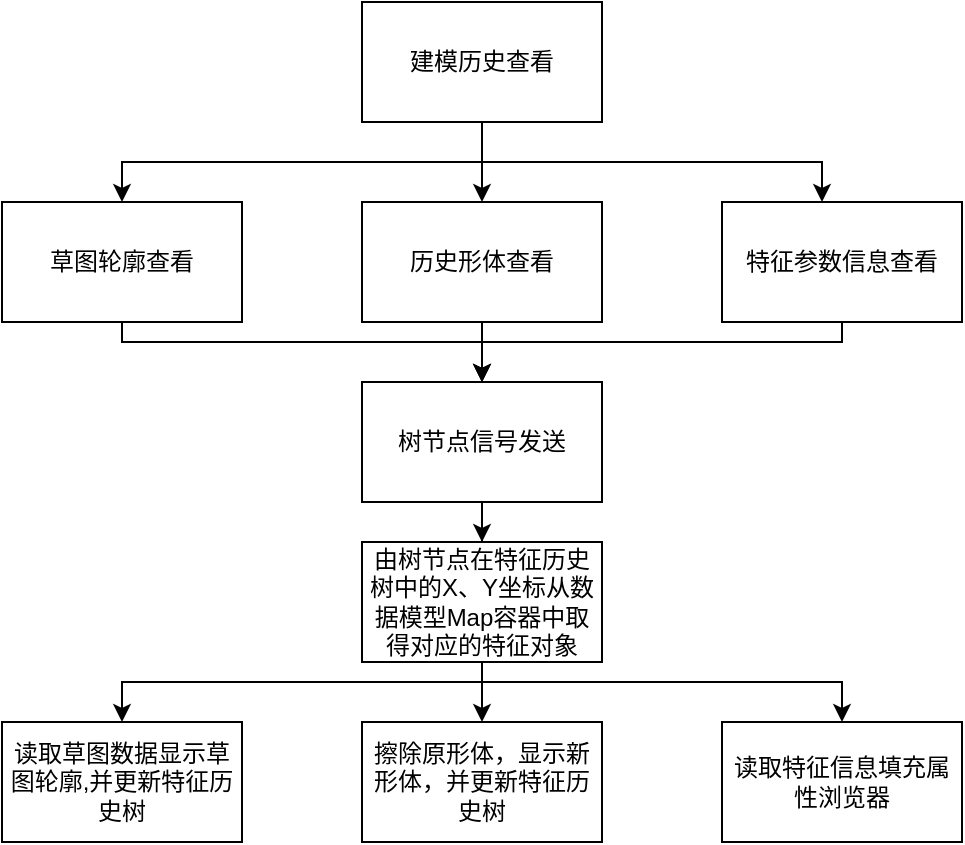 <mxfile version="22.0.7" type="github">
  <diagram name="第 1 页" id="KYP6m6URt_sWf72qFTFN">
    <mxGraphModel dx="1290" dy="580" grid="1" gridSize="10" guides="1" tooltips="1" connect="1" arrows="1" fold="1" page="1" pageScale="1" pageWidth="827" pageHeight="1169" math="0" shadow="0">
      <root>
        <mxCell id="0" />
        <mxCell id="1" parent="0" />
        <mxCell id="z0fU7bqc94iNgIzK22HY-18" style="edgeStyle=orthogonalEdgeStyle;rounded=0;orthogonalLoop=1;jettySize=auto;html=1;entryX=0.5;entryY=0;entryDx=0;entryDy=0;" parent="1" source="z0fU7bqc94iNgIzK22HY-8" target="z0fU7bqc94iNgIzK22HY-11" edge="1">
          <mxGeometry relative="1" as="geometry" />
        </mxCell>
        <mxCell id="z0fU7bqc94iNgIzK22HY-19" style="edgeStyle=orthogonalEdgeStyle;rounded=0;orthogonalLoop=1;jettySize=auto;html=1;" parent="1" source="z0fU7bqc94iNgIzK22HY-8" target="z0fU7bqc94iNgIzK22HY-9" edge="1">
          <mxGeometry relative="1" as="geometry">
            <Array as="points">
              <mxPoint x="280" y="300" />
              <mxPoint x="100" y="300" />
            </Array>
          </mxGeometry>
        </mxCell>
        <mxCell id="z0fU7bqc94iNgIzK22HY-20" style="edgeStyle=orthogonalEdgeStyle;rounded=0;orthogonalLoop=1;jettySize=auto;html=1;" parent="1" source="z0fU7bqc94iNgIzK22HY-8" target="z0fU7bqc94iNgIzK22HY-12" edge="1">
          <mxGeometry relative="1" as="geometry">
            <Array as="points">
              <mxPoint x="280" y="300" />
              <mxPoint x="450" y="300" />
            </Array>
          </mxGeometry>
        </mxCell>
        <mxCell id="z0fU7bqc94iNgIzK22HY-8" value="建模历史查看" style="rounded=0;whiteSpace=wrap;html=1;" parent="1" vertex="1">
          <mxGeometry x="220" y="220" width="120" height="60" as="geometry" />
        </mxCell>
        <mxCell id="z0fU7bqc94iNgIzK22HY-26" style="edgeStyle=orthogonalEdgeStyle;rounded=0;orthogonalLoop=1;jettySize=auto;html=1;" parent="1" source="z0fU7bqc94iNgIzK22HY-9" target="z0fU7bqc94iNgIzK22HY-13" edge="1">
          <mxGeometry relative="1" as="geometry">
            <Array as="points">
              <mxPoint x="100" y="390" />
              <mxPoint x="280" y="390" />
            </Array>
          </mxGeometry>
        </mxCell>
        <mxCell id="z0fU7bqc94iNgIzK22HY-9" value="草图轮廓查看" style="rounded=0;whiteSpace=wrap;html=1;" parent="1" vertex="1">
          <mxGeometry x="40" y="320" width="120" height="60" as="geometry" />
        </mxCell>
        <mxCell id="z0fU7bqc94iNgIzK22HY-21" style="edgeStyle=orthogonalEdgeStyle;rounded=0;orthogonalLoop=1;jettySize=auto;html=1;entryX=0.5;entryY=0;entryDx=0;entryDy=0;" parent="1" source="z0fU7bqc94iNgIzK22HY-11" target="z0fU7bqc94iNgIzK22HY-13" edge="1">
          <mxGeometry relative="1" as="geometry" />
        </mxCell>
        <mxCell id="z0fU7bqc94iNgIzK22HY-11" value="历史形体查看" style="rounded=0;whiteSpace=wrap;html=1;" parent="1" vertex="1">
          <mxGeometry x="220" y="320" width="120" height="60" as="geometry" />
        </mxCell>
        <mxCell id="z0fU7bqc94iNgIzK22HY-28" style="edgeStyle=orthogonalEdgeStyle;rounded=0;orthogonalLoop=1;jettySize=auto;html=1;" parent="1" source="z0fU7bqc94iNgIzK22HY-12" target="z0fU7bqc94iNgIzK22HY-13" edge="1">
          <mxGeometry relative="1" as="geometry">
            <Array as="points">
              <mxPoint x="460" y="390" />
              <mxPoint x="280" y="390" />
            </Array>
          </mxGeometry>
        </mxCell>
        <mxCell id="z0fU7bqc94iNgIzK22HY-12" value="特征参数信息查看" style="rounded=0;whiteSpace=wrap;html=1;" parent="1" vertex="1">
          <mxGeometry x="400" y="320" width="120" height="60" as="geometry" />
        </mxCell>
        <mxCell id="z0fU7bqc94iNgIzK22HY-22" style="edgeStyle=orthogonalEdgeStyle;rounded=0;orthogonalLoop=1;jettySize=auto;html=1;entryX=0.5;entryY=0;entryDx=0;entryDy=0;" parent="1" source="z0fU7bqc94iNgIzK22HY-13" target="z0fU7bqc94iNgIzK22HY-14" edge="1">
          <mxGeometry relative="1" as="geometry" />
        </mxCell>
        <mxCell id="z0fU7bqc94iNgIzK22HY-13" value="树节点信号发送" style="rounded=0;whiteSpace=wrap;html=1;" parent="1" vertex="1">
          <mxGeometry x="220" y="410" width="120" height="60" as="geometry" />
        </mxCell>
        <mxCell id="z0fU7bqc94iNgIzK22HY-23" style="edgeStyle=orthogonalEdgeStyle;rounded=0;orthogonalLoop=1;jettySize=auto;html=1;entryX=0.5;entryY=0;entryDx=0;entryDy=0;" parent="1" source="z0fU7bqc94iNgIzK22HY-14" target="z0fU7bqc94iNgIzK22HY-16" edge="1">
          <mxGeometry relative="1" as="geometry" />
        </mxCell>
        <mxCell id="z0fU7bqc94iNgIzK22HY-24" style="edgeStyle=orthogonalEdgeStyle;rounded=0;orthogonalLoop=1;jettySize=auto;html=1;" parent="1" source="z0fU7bqc94iNgIzK22HY-14" target="z0fU7bqc94iNgIzK22HY-15" edge="1">
          <mxGeometry relative="1" as="geometry">
            <Array as="points">
              <mxPoint x="280" y="560" />
              <mxPoint x="100" y="560" />
            </Array>
          </mxGeometry>
        </mxCell>
        <mxCell id="z0fU7bqc94iNgIzK22HY-25" style="edgeStyle=orthogonalEdgeStyle;rounded=0;orthogonalLoop=1;jettySize=auto;html=1;" parent="1" source="z0fU7bqc94iNgIzK22HY-14" target="z0fU7bqc94iNgIzK22HY-17" edge="1">
          <mxGeometry relative="1" as="geometry">
            <Array as="points">
              <mxPoint x="280" y="560" />
              <mxPoint x="460" y="560" />
            </Array>
          </mxGeometry>
        </mxCell>
        <mxCell id="z0fU7bqc94iNgIzK22HY-14" value="由树节点在特征历史树中的X、Y坐标从数据模型Map容器中取得对应的特征对象" style="rounded=0;whiteSpace=wrap;html=1;" parent="1" vertex="1">
          <mxGeometry x="220" y="490" width="120" height="60" as="geometry" />
        </mxCell>
        <mxCell id="z0fU7bqc94iNgIzK22HY-15" value="读取草图数据显示草图轮廓,并更新特征历史树" style="rounded=0;whiteSpace=wrap;html=1;" parent="1" vertex="1">
          <mxGeometry x="40" y="580" width="120" height="60" as="geometry" />
        </mxCell>
        <mxCell id="z0fU7bqc94iNgIzK22HY-16" value="擦除原形体，显示新形体，并更新特征历史树" style="rounded=0;whiteSpace=wrap;html=1;" parent="1" vertex="1">
          <mxGeometry x="220" y="580" width="120" height="60" as="geometry" />
        </mxCell>
        <mxCell id="z0fU7bqc94iNgIzK22HY-17" value="读取特征信息填充属性浏览器" style="rounded=0;whiteSpace=wrap;html=1;" parent="1" vertex="1">
          <mxGeometry x="400" y="580" width="120" height="60" as="geometry" />
        </mxCell>
      </root>
    </mxGraphModel>
  </diagram>
</mxfile>
